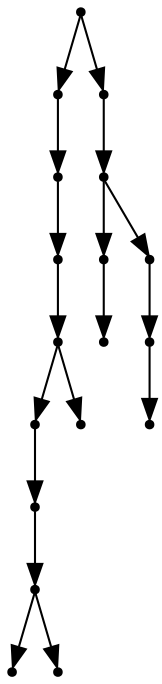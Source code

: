 digraph {
  17 [shape=point];
  9 [shape=point];
  8 [shape=point];
  7 [shape=point];
  6 [shape=point];
  4 [shape=point];
  3 [shape=point];
  2 [shape=point];
  0 [shape=point];
  1 [shape=point];
  5 [shape=point];
  16 [shape=point];
  15 [shape=point];
  11 [shape=point];
  10 [shape=point];
  14 [shape=point];
  13 [shape=point];
  12 [shape=point];
17 -> 9;
9 -> 8;
8 -> 7;
7 -> 6;
6 -> 4;
4 -> 3;
3 -> 2;
2 -> 0;
2 -> 1;
6 -> 5;
17 -> 16;
16 -> 15;
15 -> 11;
11 -> 10;
15 -> 14;
14 -> 13;
13 -> 12;
}
